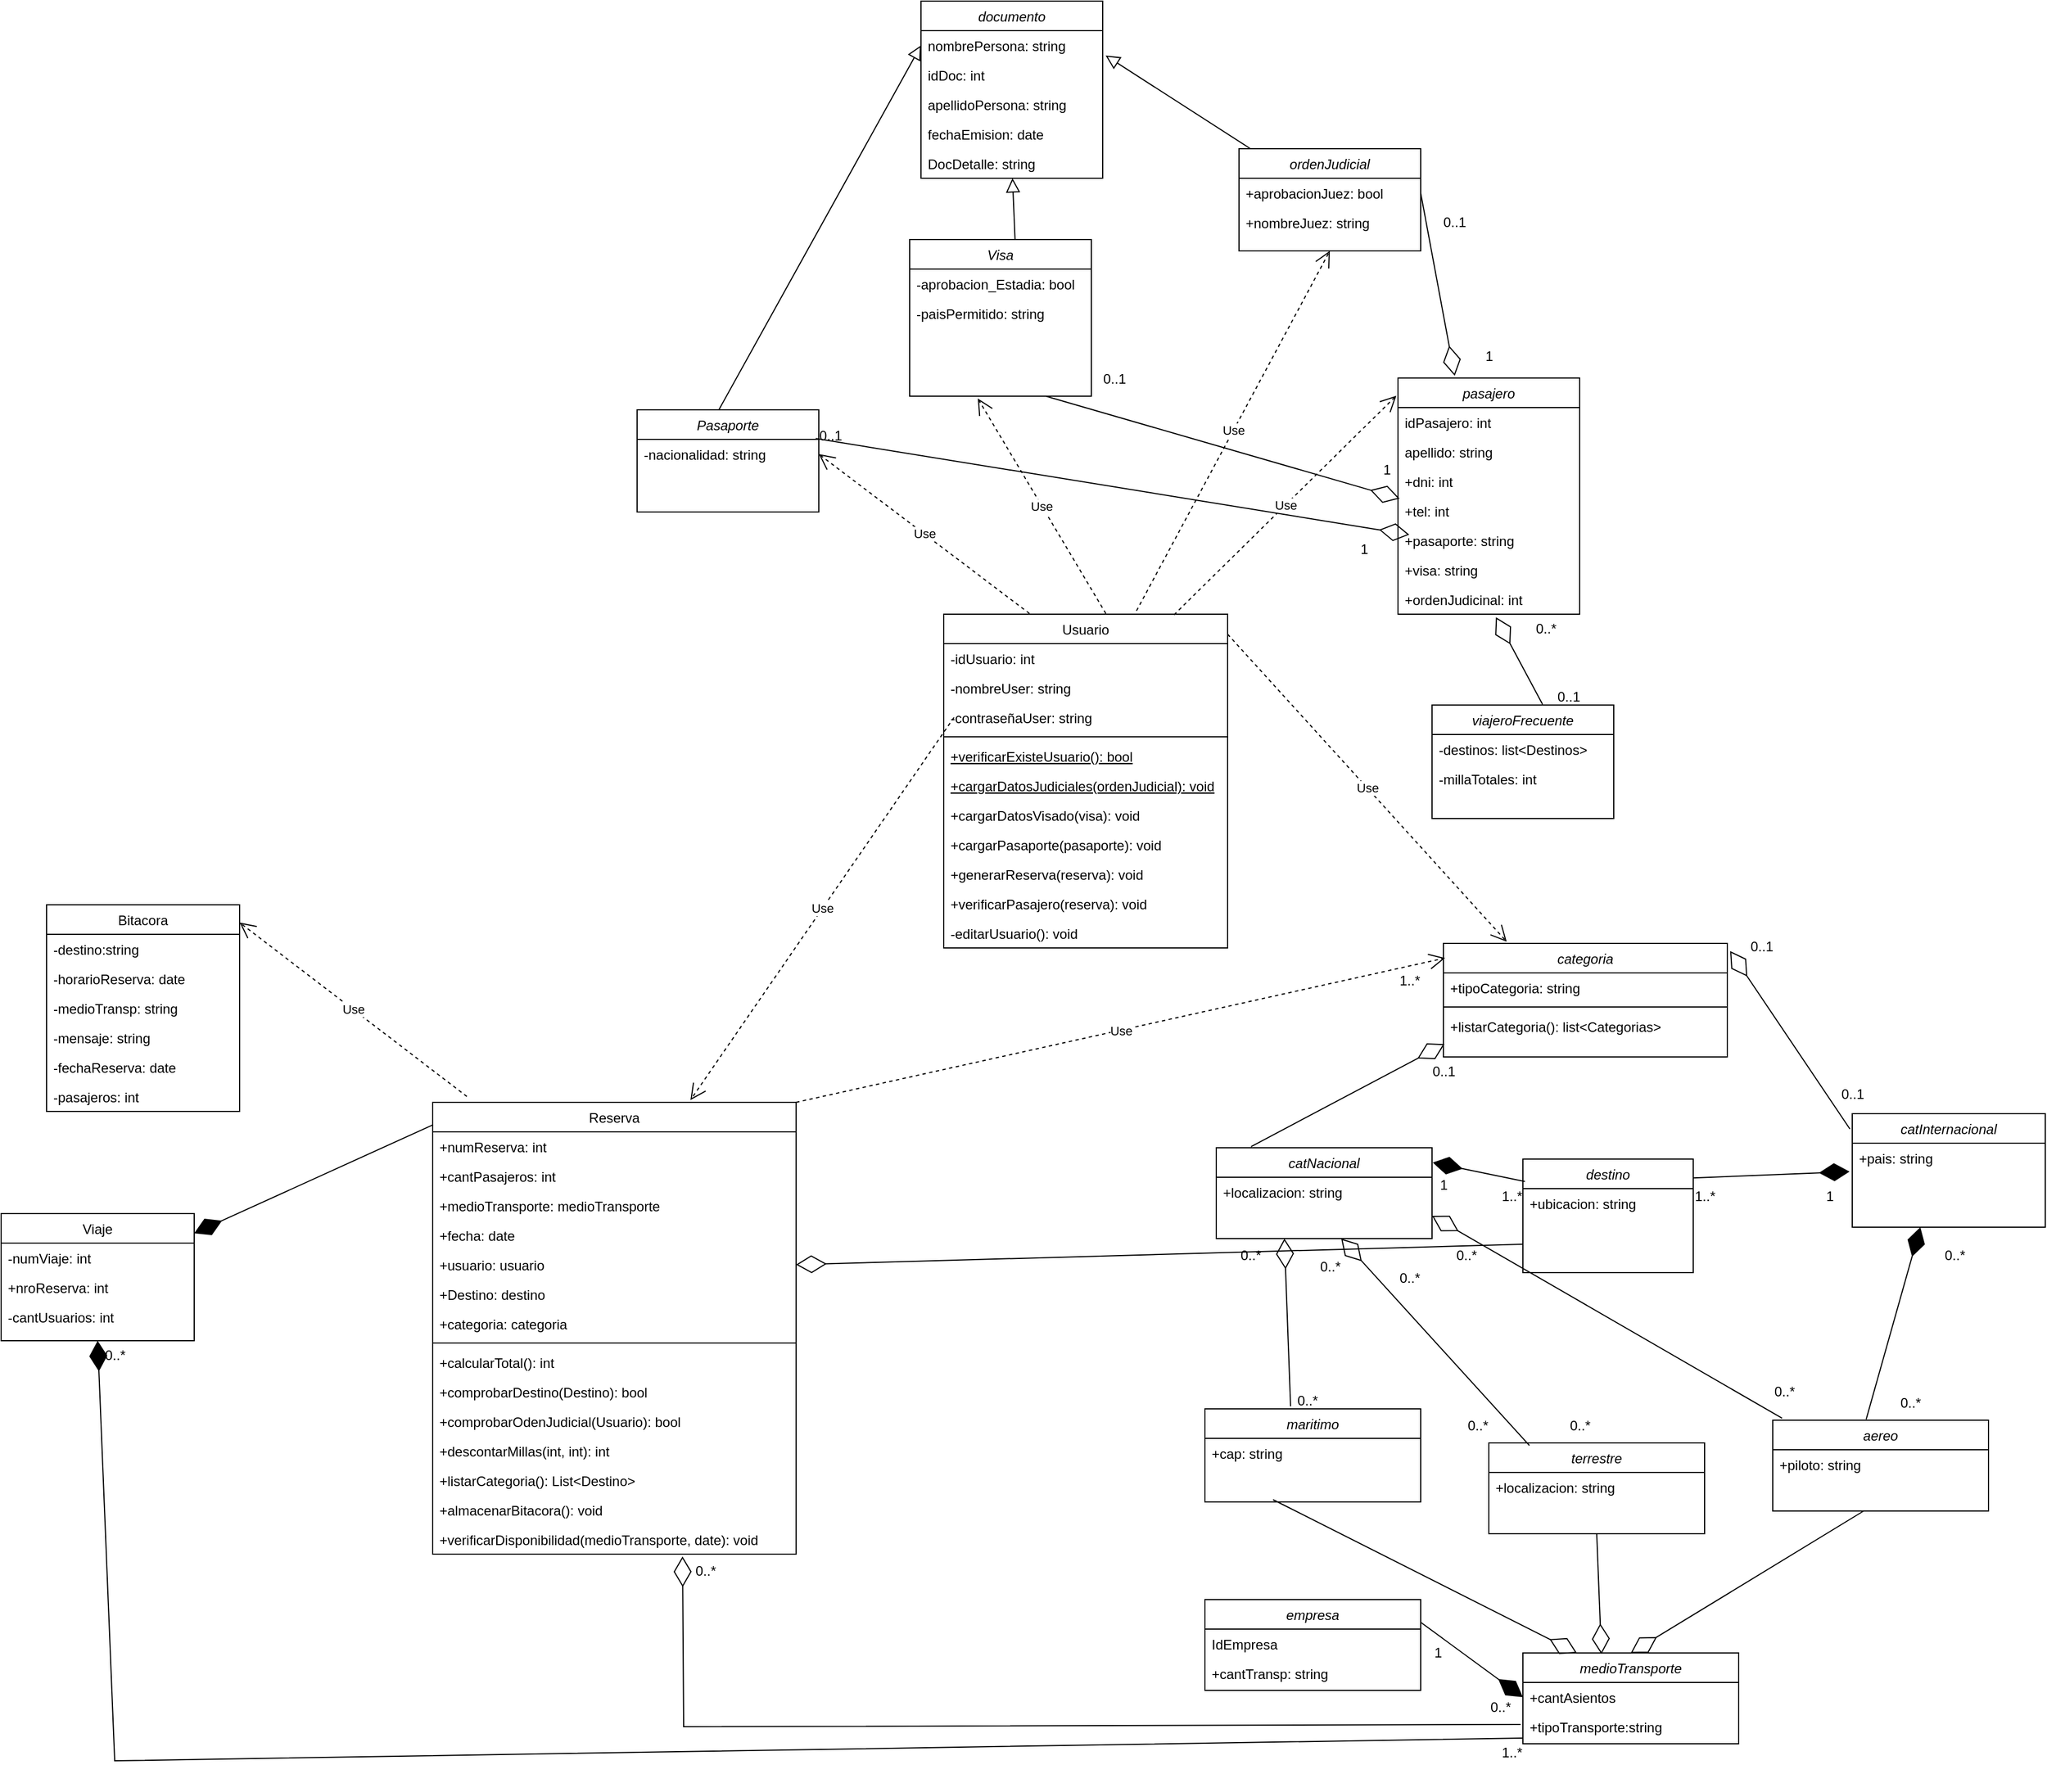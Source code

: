 <mxfile version="21.3.7" type="github">
  <diagram id="C5RBs43oDa-KdzZeNtuy" name="Page-1">
    <mxGraphModel dx="2320" dy="1865" grid="1" gridSize="10" guides="1" tooltips="1" connect="1" arrows="1" fold="1" page="1" pageScale="1" pageWidth="827" pageHeight="1169" math="0" shadow="0">
      <root>
        <mxCell id="WIyWlLk6GJQsqaUBKTNV-0" />
        <mxCell id="WIyWlLk6GJQsqaUBKTNV-1" parent="WIyWlLk6GJQsqaUBKTNV-0" />
        <mxCell id="zkfFHV4jXpPFQw0GAbJ--0" value="Pasaporte" style="swimlane;fontStyle=2;align=center;verticalAlign=top;childLayout=stackLayout;horizontal=1;startSize=26;horizontalStack=0;resizeParent=1;resizeLast=0;collapsible=1;marginBottom=0;rounded=0;shadow=0;strokeWidth=1;" parent="WIyWlLk6GJQsqaUBKTNV-1" vertex="1">
          <mxGeometry x="100" y="-240" width="160" height="90" as="geometry">
            <mxRectangle x="230" y="140" width="160" height="26" as="alternateBounds" />
          </mxGeometry>
        </mxCell>
        <mxCell id="zkfFHV4jXpPFQw0GAbJ--1" value="-nacionalidad: string" style="text;align=left;verticalAlign=top;spacingLeft=4;spacingRight=4;overflow=hidden;rotatable=0;points=[[0,0.5],[1,0.5]];portConstraint=eastwest;" parent="zkfFHV4jXpPFQw0GAbJ--0" vertex="1">
          <mxGeometry y="26" width="160" height="26" as="geometry" />
        </mxCell>
        <mxCell id="zkfFHV4jXpPFQw0GAbJ--6" value="Usuario" style="swimlane;fontStyle=0;align=center;verticalAlign=top;childLayout=stackLayout;horizontal=1;startSize=26;horizontalStack=0;resizeParent=1;resizeLast=0;collapsible=1;marginBottom=0;rounded=0;shadow=0;strokeWidth=1;" parent="WIyWlLk6GJQsqaUBKTNV-1" vertex="1">
          <mxGeometry x="370" y="-60" width="250" height="294" as="geometry">
            <mxRectangle x="130" y="380" width="160" height="26" as="alternateBounds" />
          </mxGeometry>
        </mxCell>
        <mxCell id="FnpyqUlaX594mCLfuXLa-18" value="-idUsuario: int" style="text;align=left;verticalAlign=top;spacingLeft=4;spacingRight=4;overflow=hidden;rotatable=0;points=[[0,0.5],[1,0.5]];portConstraint=eastwest;" vertex="1" parent="zkfFHV4jXpPFQw0GAbJ--6">
          <mxGeometry y="26" width="250" height="26" as="geometry" />
        </mxCell>
        <mxCell id="zkfFHV4jXpPFQw0GAbJ--7" value="-nombreUser: string" style="text;align=left;verticalAlign=top;spacingLeft=4;spacingRight=4;overflow=hidden;rotatable=0;points=[[0,0.5],[1,0.5]];portConstraint=eastwest;" parent="zkfFHV4jXpPFQw0GAbJ--6" vertex="1">
          <mxGeometry y="52" width="250" height="26" as="geometry" />
        </mxCell>
        <mxCell id="zkfFHV4jXpPFQw0GAbJ--8" value="-contraseñaUser: string" style="text;align=left;verticalAlign=top;spacingLeft=4;spacingRight=4;overflow=hidden;rotatable=0;points=[[0,0.5],[1,0.5]];portConstraint=eastwest;rounded=0;shadow=0;html=0;" parent="zkfFHV4jXpPFQw0GAbJ--6" vertex="1">
          <mxGeometry y="78" width="250" height="26" as="geometry" />
        </mxCell>
        <mxCell id="zkfFHV4jXpPFQw0GAbJ--9" value="" style="line;html=1;strokeWidth=1;align=left;verticalAlign=middle;spacingTop=-1;spacingLeft=3;spacingRight=3;rotatable=0;labelPosition=right;points=[];portConstraint=eastwest;" parent="zkfFHV4jXpPFQw0GAbJ--6" vertex="1">
          <mxGeometry y="104" width="250" height="8" as="geometry" />
        </mxCell>
        <mxCell id="zkfFHV4jXpPFQw0GAbJ--10" value="+verificarExisteUsuario(): bool" style="text;align=left;verticalAlign=top;spacingLeft=4;spacingRight=4;overflow=hidden;rotatable=0;points=[[0,0.5],[1,0.5]];portConstraint=eastwest;fontStyle=4" parent="zkfFHV4jXpPFQw0GAbJ--6" vertex="1">
          <mxGeometry y="112" width="250" height="26" as="geometry" />
        </mxCell>
        <mxCell id="FnpyqUlaX594mCLfuXLa-19" value="+cargarDatosJudiciales(ordenJudicial): void" style="text;align=left;verticalAlign=top;spacingLeft=4;spacingRight=4;overflow=hidden;rotatable=0;points=[[0,0.5],[1,0.5]];portConstraint=eastwest;fontStyle=4" vertex="1" parent="zkfFHV4jXpPFQw0GAbJ--6">
          <mxGeometry y="138" width="250" height="26" as="geometry" />
        </mxCell>
        <mxCell id="zkfFHV4jXpPFQw0GAbJ--11" value="+cargarDatosVisado(visa): void" style="text;align=left;verticalAlign=top;spacingLeft=4;spacingRight=4;overflow=hidden;rotatable=0;points=[[0,0.5],[1,0.5]];portConstraint=eastwest;" parent="zkfFHV4jXpPFQw0GAbJ--6" vertex="1">
          <mxGeometry y="164" width="250" height="26" as="geometry" />
        </mxCell>
        <mxCell id="FnpyqUlaX594mCLfuXLa-20" value="+cargarPasaporte(pasaporte): void" style="text;align=left;verticalAlign=top;spacingLeft=4;spacingRight=4;overflow=hidden;rotatable=0;points=[[0,0.5],[1,0.5]];portConstraint=eastwest;" vertex="1" parent="zkfFHV4jXpPFQw0GAbJ--6">
          <mxGeometry y="190" width="250" height="26" as="geometry" />
        </mxCell>
        <mxCell id="FnpyqUlaX594mCLfuXLa-21" value="+generarReserva(reserva): void" style="text;align=left;verticalAlign=top;spacingLeft=4;spacingRight=4;overflow=hidden;rotatable=0;points=[[0,0.5],[1,0.5]];portConstraint=eastwest;" vertex="1" parent="zkfFHV4jXpPFQw0GAbJ--6">
          <mxGeometry y="216" width="250" height="26" as="geometry" />
        </mxCell>
        <mxCell id="FnpyqUlaX594mCLfuXLa-22" value="+verificarPasajero(reserva): void" style="text;align=left;verticalAlign=top;spacingLeft=4;spacingRight=4;overflow=hidden;rotatable=0;points=[[0,0.5],[1,0.5]];portConstraint=eastwest;" vertex="1" parent="zkfFHV4jXpPFQw0GAbJ--6">
          <mxGeometry y="242" width="250" height="26" as="geometry" />
        </mxCell>
        <mxCell id="2TaZKxI9qG6pk0LQ2D2A-0" value="-editarUsuario(): void" style="text;align=left;verticalAlign=top;spacingLeft=4;spacingRight=4;overflow=hidden;rotatable=0;points=[[0,0.5],[1,0.5]];portConstraint=eastwest;" parent="zkfFHV4jXpPFQw0GAbJ--6" vertex="1">
          <mxGeometry y="268" width="250" height="26" as="geometry" />
        </mxCell>
        <mxCell id="zkfFHV4jXpPFQw0GAbJ--17" value="Reserva" style="swimlane;fontStyle=0;align=center;verticalAlign=top;childLayout=stackLayout;horizontal=1;startSize=26;horizontalStack=0;resizeParent=1;resizeLast=0;collapsible=1;marginBottom=0;rounded=0;shadow=0;strokeWidth=1;" parent="WIyWlLk6GJQsqaUBKTNV-1" vertex="1">
          <mxGeometry x="-80" y="370" width="320" height="398" as="geometry">
            <mxRectangle x="550" y="140" width="160" height="26" as="alternateBounds" />
          </mxGeometry>
        </mxCell>
        <mxCell id="zkfFHV4jXpPFQw0GAbJ--18" value="+numReserva: int" style="text;align=left;verticalAlign=top;spacingLeft=4;spacingRight=4;overflow=hidden;rotatable=0;points=[[0,0.5],[1,0.5]];portConstraint=eastwest;" parent="zkfFHV4jXpPFQw0GAbJ--17" vertex="1">
          <mxGeometry y="26" width="320" height="26" as="geometry" />
        </mxCell>
        <mxCell id="FnpyqUlaX594mCLfuXLa-0" value="+cantPasajeros: int" style="text;align=left;verticalAlign=top;spacingLeft=4;spacingRight=4;overflow=hidden;rotatable=0;points=[[0,0.5],[1,0.5]];portConstraint=eastwest;" vertex="1" parent="zkfFHV4jXpPFQw0GAbJ--17">
          <mxGeometry y="52" width="320" height="26" as="geometry" />
        </mxCell>
        <mxCell id="FnpyqUlaX594mCLfuXLa-1" value="+medioTransporte: medioTransporte" style="text;align=left;verticalAlign=top;spacingLeft=4;spacingRight=4;overflow=hidden;rotatable=0;points=[[0,0.5],[1,0.5]];portConstraint=eastwest;" vertex="1" parent="zkfFHV4jXpPFQw0GAbJ--17">
          <mxGeometry y="78" width="320" height="26" as="geometry" />
        </mxCell>
        <mxCell id="zkfFHV4jXpPFQw0GAbJ--19" value="+fecha: date" style="text;align=left;verticalAlign=top;spacingLeft=4;spacingRight=4;overflow=hidden;rotatable=0;points=[[0,0.5],[1,0.5]];portConstraint=eastwest;rounded=0;shadow=0;html=0;" parent="zkfFHV4jXpPFQw0GAbJ--17" vertex="1">
          <mxGeometry y="104" width="320" height="26" as="geometry" />
        </mxCell>
        <mxCell id="zkfFHV4jXpPFQw0GAbJ--20" value="+usuario: usuario" style="text;align=left;verticalAlign=top;spacingLeft=4;spacingRight=4;overflow=hidden;rotatable=0;points=[[0,0.5],[1,0.5]];portConstraint=eastwest;rounded=0;shadow=0;html=0;" parent="zkfFHV4jXpPFQw0GAbJ--17" vertex="1">
          <mxGeometry y="130" width="320" height="26" as="geometry" />
        </mxCell>
        <mxCell id="2TaZKxI9qG6pk0LQ2D2A-20" value="+Destino: destino" style="text;align=left;verticalAlign=top;spacingLeft=4;spacingRight=4;overflow=hidden;rotatable=0;points=[[0,0.5],[1,0.5]];portConstraint=eastwest;rounded=0;shadow=0;html=0;" parent="zkfFHV4jXpPFQw0GAbJ--17" vertex="1">
          <mxGeometry y="156" width="320" height="26" as="geometry" />
        </mxCell>
        <mxCell id="2TaZKxI9qG6pk0LQ2D2A-21" value="+categoria: categoria" style="text;align=left;verticalAlign=top;spacingLeft=4;spacingRight=4;overflow=hidden;rotatable=0;points=[[0,0.5],[1,0.5]];portConstraint=eastwest;rounded=0;shadow=0;html=0;" parent="zkfFHV4jXpPFQw0GAbJ--17" vertex="1">
          <mxGeometry y="182" width="320" height="26" as="geometry" />
        </mxCell>
        <mxCell id="zkfFHV4jXpPFQw0GAbJ--23" value="" style="line;html=1;strokeWidth=1;align=left;verticalAlign=middle;spacingTop=-1;spacingLeft=3;spacingRight=3;rotatable=0;labelPosition=right;points=[];portConstraint=eastwest;" parent="zkfFHV4jXpPFQw0GAbJ--17" vertex="1">
          <mxGeometry y="208" width="320" height="8" as="geometry" />
        </mxCell>
        <mxCell id="FnpyqUlaX594mCLfuXLa-4" value="+calcularTotal(): int" style="text;align=left;verticalAlign=top;spacingLeft=4;spacingRight=4;overflow=hidden;rotatable=0;points=[[0,0.5],[1,0.5]];portConstraint=eastwest;" vertex="1" parent="zkfFHV4jXpPFQw0GAbJ--17">
          <mxGeometry y="216" width="320" height="26" as="geometry" />
        </mxCell>
        <mxCell id="FnpyqUlaX594mCLfuXLa-6" value="+comprobarDestino(Destino): bool" style="text;align=left;verticalAlign=top;spacingLeft=4;spacingRight=4;overflow=hidden;rotatable=0;points=[[0,0.5],[1,0.5]];portConstraint=eastwest;" vertex="1" parent="zkfFHV4jXpPFQw0GAbJ--17">
          <mxGeometry y="242" width="320" height="26" as="geometry" />
        </mxCell>
        <mxCell id="FnpyqUlaX594mCLfuXLa-7" value="+comprobarOdenJudicial(Usuario): bool" style="text;align=left;verticalAlign=top;spacingLeft=4;spacingRight=4;overflow=hidden;rotatable=0;points=[[0,0.5],[1,0.5]];portConstraint=eastwest;" vertex="1" parent="zkfFHV4jXpPFQw0GAbJ--17">
          <mxGeometry y="268" width="320" height="26" as="geometry" />
        </mxCell>
        <mxCell id="FnpyqUlaX594mCLfuXLa-8" value="+descontarMillas(int, int): int" style="text;align=left;verticalAlign=top;spacingLeft=4;spacingRight=4;overflow=hidden;rotatable=0;points=[[0,0.5],[1,0.5]];portConstraint=eastwest;" vertex="1" parent="zkfFHV4jXpPFQw0GAbJ--17">
          <mxGeometry y="294" width="320" height="26" as="geometry" />
        </mxCell>
        <mxCell id="FnpyqUlaX594mCLfuXLa-5" value="+listarCategoria(): List&lt;Destino&gt;" style="text;align=left;verticalAlign=top;spacingLeft=4;spacingRight=4;overflow=hidden;rotatable=0;points=[[0,0.5],[1,0.5]];portConstraint=eastwest;" vertex="1" parent="zkfFHV4jXpPFQw0GAbJ--17">
          <mxGeometry y="320" width="320" height="26" as="geometry" />
        </mxCell>
        <mxCell id="FnpyqUlaX594mCLfuXLa-9" value="+almacenarBitacora(): void" style="text;align=left;verticalAlign=top;spacingLeft=4;spacingRight=4;overflow=hidden;rotatable=0;points=[[0,0.5],[1,0.5]];portConstraint=eastwest;" vertex="1" parent="zkfFHV4jXpPFQw0GAbJ--17">
          <mxGeometry y="346" width="320" height="26" as="geometry" />
        </mxCell>
        <mxCell id="zkfFHV4jXpPFQw0GAbJ--24" value="+verificarDisponibilidad(medioTransporte, date): void" style="text;align=left;verticalAlign=top;spacingLeft=4;spacingRight=4;overflow=hidden;rotatable=0;points=[[0,0.5],[1,0.5]];portConstraint=eastwest;" parent="zkfFHV4jXpPFQw0GAbJ--17" vertex="1">
          <mxGeometry y="372" width="320" height="26" as="geometry" />
        </mxCell>
        <mxCell id="2TaZKxI9qG6pk0LQ2D2A-23" value="Bitacora" style="swimlane;fontStyle=0;align=center;verticalAlign=top;childLayout=stackLayout;horizontal=1;startSize=26;horizontalStack=0;resizeParent=1;resizeLast=0;collapsible=1;marginBottom=0;rounded=0;shadow=0;strokeWidth=1;" parent="WIyWlLk6GJQsqaUBKTNV-1" vertex="1">
          <mxGeometry x="-420" y="196" width="170" height="182" as="geometry">
            <mxRectangle x="130" y="380" width="160" height="26" as="alternateBounds" />
          </mxGeometry>
        </mxCell>
        <mxCell id="FnpyqUlaX594mCLfuXLa-10" value="-destino:string" style="text;align=left;verticalAlign=top;spacingLeft=4;spacingRight=4;overflow=hidden;rotatable=0;points=[[0,0.5],[1,0.5]];portConstraint=eastwest;" vertex="1" parent="2TaZKxI9qG6pk0LQ2D2A-23">
          <mxGeometry y="26" width="170" height="26" as="geometry" />
        </mxCell>
        <mxCell id="FnpyqUlaX594mCLfuXLa-11" value="-horarioReserva: date" style="text;align=left;verticalAlign=top;spacingLeft=4;spacingRight=4;overflow=hidden;rotatable=0;points=[[0,0.5],[1,0.5]];portConstraint=eastwest;" vertex="1" parent="2TaZKxI9qG6pk0LQ2D2A-23">
          <mxGeometry y="52" width="170" height="26" as="geometry" />
        </mxCell>
        <mxCell id="FnpyqUlaX594mCLfuXLa-12" value="-medioTransp: string&#xa;" style="text;align=left;verticalAlign=top;spacingLeft=4;spacingRight=4;overflow=hidden;rotatable=0;points=[[0,0.5],[1,0.5]];portConstraint=eastwest;" vertex="1" parent="2TaZKxI9qG6pk0LQ2D2A-23">
          <mxGeometry y="78" width="170" height="26" as="geometry" />
        </mxCell>
        <mxCell id="FnpyqUlaX594mCLfuXLa-13" value="-mensaje: string" style="text;align=left;verticalAlign=top;spacingLeft=4;spacingRight=4;overflow=hidden;rotatable=0;points=[[0,0.5],[1,0.5]];portConstraint=eastwest;" vertex="1" parent="2TaZKxI9qG6pk0LQ2D2A-23">
          <mxGeometry y="104" width="170" height="26" as="geometry" />
        </mxCell>
        <mxCell id="FnpyqUlaX594mCLfuXLa-14" value="-fechaReserva: date" style="text;align=left;verticalAlign=top;spacingLeft=4;spacingRight=4;overflow=hidden;rotatable=0;points=[[0,0.5],[1,0.5]];portConstraint=eastwest;" vertex="1" parent="2TaZKxI9qG6pk0LQ2D2A-23">
          <mxGeometry y="130" width="170" height="26" as="geometry" />
        </mxCell>
        <mxCell id="FnpyqUlaX594mCLfuXLa-148" value="-pasajeros: int" style="text;align=left;verticalAlign=top;spacingLeft=4;spacingRight=4;overflow=hidden;rotatable=0;points=[[0,0.5],[1,0.5]];portConstraint=eastwest;" vertex="1" parent="2TaZKxI9qG6pk0LQ2D2A-23">
          <mxGeometry y="156" width="170" height="26" as="geometry" />
        </mxCell>
        <mxCell id="2TaZKxI9qG6pk0LQ2D2A-47" value="" style="endArrow=diamondThin;endFill=1;endSize=24;html=1;rounded=0;exitX=0;exitY=0.05;exitDx=0;exitDy=0;exitPerimeter=0;" parent="WIyWlLk6GJQsqaUBKTNV-1" source="zkfFHV4jXpPFQw0GAbJ--17" target="2TaZKxI9qG6pk0LQ2D2A-58" edge="1">
          <mxGeometry width="160" relative="1" as="geometry">
            <mxPoint x="-280" y="680" as="sourcePoint" />
            <mxPoint x="-250" y="600" as="targetPoint" />
          </mxGeometry>
        </mxCell>
        <mxCell id="2TaZKxI9qG6pk0LQ2D2A-58" value="Viaje" style="swimlane;fontStyle=0;align=center;verticalAlign=top;childLayout=stackLayout;horizontal=1;startSize=26;horizontalStack=0;resizeParent=1;resizeLast=0;collapsible=1;marginBottom=0;rounded=0;shadow=0;strokeWidth=1;" parent="WIyWlLk6GJQsqaUBKTNV-1" vertex="1">
          <mxGeometry x="-460" y="468" width="170" height="112" as="geometry">
            <mxRectangle x="130" y="380" width="160" height="26" as="alternateBounds" />
          </mxGeometry>
        </mxCell>
        <mxCell id="FnpyqUlaX594mCLfuXLa-17" value="-numViaje: int" style="text;align=left;verticalAlign=top;spacingLeft=4;spacingRight=4;overflow=hidden;rotatable=0;points=[[0,0.5],[1,0.5]];portConstraint=eastwest;" vertex="1" parent="2TaZKxI9qG6pk0LQ2D2A-58">
          <mxGeometry y="26" width="170" height="26" as="geometry" />
        </mxCell>
        <mxCell id="FnpyqUlaX594mCLfuXLa-16" value="+nroReserva: int" style="text;align=left;verticalAlign=top;spacingLeft=4;spacingRight=4;overflow=hidden;rotatable=0;points=[[0,0.5],[1,0.5]];portConstraint=eastwest;" vertex="1" parent="2TaZKxI9qG6pk0LQ2D2A-58">
          <mxGeometry y="52" width="170" height="26" as="geometry" />
        </mxCell>
        <mxCell id="2TaZKxI9qG6pk0LQ2D2A-62" value="-cantUsuarios: int" style="text;align=left;verticalAlign=top;spacingLeft=4;spacingRight=4;overflow=hidden;rotatable=0;points=[[0,0.5],[1,0.5]];portConstraint=eastwest;rounded=0;shadow=0;html=0;" parent="2TaZKxI9qG6pk0LQ2D2A-58" vertex="1">
          <mxGeometry y="78" width="170" height="26" as="geometry" />
        </mxCell>
        <mxCell id="FnpyqUlaX594mCLfuXLa-15" value="Use" style="endArrow=open;endSize=12;dashed=1;html=1;rounded=0;exitX=0.094;exitY=-0.013;exitDx=0;exitDy=0;exitPerimeter=0;entryX=1;entryY=0.086;entryDx=0;entryDy=0;entryPerimeter=0;" edge="1" parent="WIyWlLk6GJQsqaUBKTNV-1" source="zkfFHV4jXpPFQw0GAbJ--17" target="2TaZKxI9qG6pk0LQ2D2A-23">
          <mxGeometry width="160" relative="1" as="geometry">
            <mxPoint x="-60" y="180" as="sourcePoint" />
            <mxPoint x="100" y="180" as="targetPoint" />
          </mxGeometry>
        </mxCell>
        <mxCell id="FnpyqUlaX594mCLfuXLa-23" value="Use" style="endArrow=open;endSize=12;dashed=1;html=1;rounded=0;entryX=1;entryY=0.5;entryDx=0;entryDy=0;exitX=0.302;exitY=-0.002;exitDx=0;exitDy=0;exitPerimeter=0;" edge="1" parent="WIyWlLk6GJQsqaUBKTNV-1" source="zkfFHV4jXpPFQw0GAbJ--6" target="zkfFHV4jXpPFQw0GAbJ--1">
          <mxGeometry width="160" relative="1" as="geometry">
            <mxPoint x="440" y="-70" as="sourcePoint" />
            <mxPoint x="110" y="40" as="targetPoint" />
          </mxGeometry>
        </mxCell>
        <mxCell id="FnpyqUlaX594mCLfuXLa-24" value="Use" style="endArrow=open;endSize=12;dashed=1;html=1;rounded=0;exitX=-0.004;exitY=0.115;exitDx=0;exitDy=0;exitPerimeter=0;entryX=0.678;entryY=-0.005;entryDx=0;entryDy=0;entryPerimeter=0;" edge="1" parent="WIyWlLk6GJQsqaUBKTNV-1">
          <mxGeometry width="160" relative="1" as="geometry">
            <mxPoint x="379" y="31" as="sourcePoint" />
            <mxPoint x="147" y="368" as="targetPoint" />
          </mxGeometry>
        </mxCell>
        <mxCell id="FnpyqUlaX594mCLfuXLa-25" value="Visa" style="swimlane;fontStyle=2;align=center;verticalAlign=top;childLayout=stackLayout;horizontal=1;startSize=26;horizontalStack=0;resizeParent=1;resizeLast=0;collapsible=1;marginBottom=0;rounded=0;shadow=0;strokeWidth=1;" vertex="1" parent="WIyWlLk6GJQsqaUBKTNV-1">
          <mxGeometry x="340" y="-390" width="160" height="138" as="geometry">
            <mxRectangle x="230" y="140" width="160" height="26" as="alternateBounds" />
          </mxGeometry>
        </mxCell>
        <mxCell id="FnpyqUlaX594mCLfuXLa-27" value="Use" style="endArrow=open;endSize=12;dashed=1;html=1;rounded=0;exitX=0.571;exitY=-0.002;exitDx=0;exitDy=0;exitPerimeter=0;" edge="1" parent="FnpyqUlaX594mCLfuXLa-25" source="zkfFHV4jXpPFQw0GAbJ--6">
          <mxGeometry width="160" relative="1" as="geometry">
            <mxPoint x="330" y="166" as="sourcePoint" />
            <mxPoint x="60" y="140" as="targetPoint" />
          </mxGeometry>
        </mxCell>
        <mxCell id="FnpyqUlaX594mCLfuXLa-26" value="-aprobacion_Estadia: bool" style="text;align=left;verticalAlign=top;spacingLeft=4;spacingRight=4;overflow=hidden;rotatable=0;points=[[0,0.5],[1,0.5]];portConstraint=eastwest;" vertex="1" parent="FnpyqUlaX594mCLfuXLa-25">
          <mxGeometry y="26" width="160" height="26" as="geometry" />
        </mxCell>
        <mxCell id="FnpyqUlaX594mCLfuXLa-28" value="-paisPermitido: string" style="text;align=left;verticalAlign=top;spacingLeft=4;spacingRight=4;overflow=hidden;rotatable=0;points=[[0,0.5],[1,0.5]];portConstraint=eastwest;" vertex="1" parent="FnpyqUlaX594mCLfuXLa-25">
          <mxGeometry y="52" width="160" height="26" as="geometry" />
        </mxCell>
        <mxCell id="FnpyqUlaX594mCLfuXLa-29" value="ordenJudicial" style="swimlane;fontStyle=2;align=center;verticalAlign=top;childLayout=stackLayout;horizontal=1;startSize=26;horizontalStack=0;resizeParent=1;resizeLast=0;collapsible=1;marginBottom=0;rounded=0;shadow=0;strokeWidth=1;" vertex="1" parent="WIyWlLk6GJQsqaUBKTNV-1">
          <mxGeometry x="630" y="-470" width="160" height="90" as="geometry">
            <mxRectangle x="230" y="140" width="160" height="26" as="alternateBounds" />
          </mxGeometry>
        </mxCell>
        <mxCell id="FnpyqUlaX594mCLfuXLa-31" value="+aprobacionJuez: bool" style="text;align=left;verticalAlign=top;spacingLeft=4;spacingRight=4;overflow=hidden;rotatable=0;points=[[0,0.5],[1,0.5]];portConstraint=eastwest;" vertex="1" parent="FnpyqUlaX594mCLfuXLa-29">
          <mxGeometry y="26" width="160" height="26" as="geometry" />
        </mxCell>
        <mxCell id="FnpyqUlaX594mCLfuXLa-32" value="+nombreJuez: string" style="text;align=left;verticalAlign=top;spacingLeft=4;spacingRight=4;overflow=hidden;rotatable=0;points=[[0,0.5],[1,0.5]];portConstraint=eastwest;" vertex="1" parent="FnpyqUlaX594mCLfuXLa-29">
          <mxGeometry y="52" width="160" height="26" as="geometry" />
        </mxCell>
        <mxCell id="FnpyqUlaX594mCLfuXLa-30" value="Use" style="endArrow=open;endSize=12;dashed=1;html=1;rounded=0;exitX=0.679;exitY=-0.01;exitDx=0;exitDy=0;exitPerimeter=0;entryX=0.5;entryY=1;entryDx=0;entryDy=0;" edge="1" parent="WIyWlLk6GJQsqaUBKTNV-1" source="zkfFHV4jXpPFQw0GAbJ--6" target="FnpyqUlaX594mCLfuXLa-29">
          <mxGeometry width="160" relative="1" as="geometry">
            <mxPoint x="540" y="-70" as="sourcePoint" />
            <mxPoint x="630" y="-230" as="targetPoint" />
          </mxGeometry>
        </mxCell>
        <mxCell id="FnpyqUlaX594mCLfuXLa-33" value="documento" style="swimlane;fontStyle=2;align=center;verticalAlign=top;childLayout=stackLayout;horizontal=1;startSize=26;horizontalStack=0;resizeParent=1;resizeLast=0;collapsible=1;marginBottom=0;rounded=0;shadow=0;strokeWidth=1;" vertex="1" parent="WIyWlLk6GJQsqaUBKTNV-1">
          <mxGeometry x="350" y="-600" width="160" height="156" as="geometry">
            <mxRectangle x="230" y="140" width="160" height="26" as="alternateBounds" />
          </mxGeometry>
        </mxCell>
        <mxCell id="FnpyqUlaX594mCLfuXLa-38" value="nombrePersona: string" style="text;align=left;verticalAlign=top;spacingLeft=4;spacingRight=4;overflow=hidden;rotatable=0;points=[[0,0.5],[1,0.5]];portConstraint=eastwest;" vertex="1" parent="FnpyqUlaX594mCLfuXLa-33">
          <mxGeometry y="26" width="160" height="26" as="geometry" />
        </mxCell>
        <mxCell id="FnpyqUlaX594mCLfuXLa-37" value="idDoc: int" style="text;align=left;verticalAlign=top;spacingLeft=4;spacingRight=4;overflow=hidden;rotatable=0;points=[[0,0.5],[1,0.5]];portConstraint=eastwest;" vertex="1" parent="FnpyqUlaX594mCLfuXLa-33">
          <mxGeometry y="52" width="160" height="26" as="geometry" />
        </mxCell>
        <mxCell id="FnpyqUlaX594mCLfuXLa-34" value="apellidoPersona: string" style="text;align=left;verticalAlign=top;spacingLeft=4;spacingRight=4;overflow=hidden;rotatable=0;points=[[0,0.5],[1,0.5]];portConstraint=eastwest;" vertex="1" parent="FnpyqUlaX594mCLfuXLa-33">
          <mxGeometry y="78" width="160" height="26" as="geometry" />
        </mxCell>
        <mxCell id="FnpyqUlaX594mCLfuXLa-36" value="fechaEmision: date" style="text;align=left;verticalAlign=top;spacingLeft=4;spacingRight=4;overflow=hidden;rotatable=0;points=[[0,0.5],[1,0.5]];portConstraint=eastwest;" vertex="1" parent="FnpyqUlaX594mCLfuXLa-33">
          <mxGeometry y="104" width="160" height="26" as="geometry" />
        </mxCell>
        <mxCell id="FnpyqUlaX594mCLfuXLa-35" value="DocDetalle: string" style="text;align=left;verticalAlign=top;spacingLeft=4;spacingRight=4;overflow=hidden;rotatable=0;points=[[0,0.5],[1,0.5]];portConstraint=eastwest;" vertex="1" parent="FnpyqUlaX594mCLfuXLa-33">
          <mxGeometry y="130" width="160" height="26" as="geometry" />
        </mxCell>
        <mxCell id="FnpyqUlaX594mCLfuXLa-39" value="" style="endArrow=block;endSize=10;endFill=0;shadow=0;strokeWidth=1;rounded=0;elbow=vertical;exitX=0.58;exitY=-0.003;exitDx=0;exitDy=0;exitPerimeter=0;" edge="1" parent="WIyWlLk6GJQsqaUBKTNV-1" source="FnpyqUlaX594mCLfuXLa-25" target="FnpyqUlaX594mCLfuXLa-35">
          <mxGeometry width="160" relative="1" as="geometry">
            <mxPoint x="441" y="-400" as="sourcePoint" />
            <mxPoint x="400" y="-430" as="targetPoint" />
          </mxGeometry>
        </mxCell>
        <mxCell id="FnpyqUlaX594mCLfuXLa-40" value="" style="endArrow=block;endSize=10;endFill=0;shadow=0;strokeWidth=1;rounded=0;elbow=vertical;entryX=1.016;entryY=0.842;entryDx=0;entryDy=0;entryPerimeter=0;" edge="1" parent="WIyWlLk6GJQsqaUBKTNV-1" source="FnpyqUlaX594mCLfuXLa-29" target="FnpyqUlaX594mCLfuXLa-38">
          <mxGeometry width="160" relative="1" as="geometry">
            <mxPoint x="635" y="-406" as="sourcePoint" />
            <mxPoint x="620" y="-470" as="targetPoint" />
          </mxGeometry>
        </mxCell>
        <mxCell id="FnpyqUlaX594mCLfuXLa-41" value="" style="endArrow=block;endSize=10;endFill=0;shadow=0;strokeWidth=1;rounded=0;elbow=vertical;exitX=0.45;exitY=0;exitDx=0;exitDy=0;exitPerimeter=0;entryX=0;entryY=0.5;entryDx=0;entryDy=0;" edge="1" parent="WIyWlLk6GJQsqaUBKTNV-1" source="zkfFHV4jXpPFQw0GAbJ--0" target="FnpyqUlaX594mCLfuXLa-38">
          <mxGeometry width="160" relative="1" as="geometry">
            <mxPoint x="225" y="-406" as="sourcePoint" />
            <mxPoint x="210" y="-470" as="targetPoint" />
          </mxGeometry>
        </mxCell>
        <mxCell id="FnpyqUlaX594mCLfuXLa-42" value="pasajero" style="swimlane;fontStyle=2;align=center;verticalAlign=top;childLayout=stackLayout;horizontal=1;startSize=26;horizontalStack=0;resizeParent=1;resizeLast=0;collapsible=1;marginBottom=0;rounded=0;shadow=0;strokeWidth=1;" vertex="1" parent="WIyWlLk6GJQsqaUBKTNV-1">
          <mxGeometry x="770" y="-268" width="160" height="208" as="geometry">
            <mxRectangle x="230" y="140" width="160" height="26" as="alternateBounds" />
          </mxGeometry>
        </mxCell>
        <mxCell id="FnpyqUlaX594mCLfuXLa-43" value="idPasajero: int" style="text;align=left;verticalAlign=top;spacingLeft=4;spacingRight=4;overflow=hidden;rotatable=0;points=[[0,0.5],[1,0.5]];portConstraint=eastwest;" vertex="1" parent="FnpyqUlaX594mCLfuXLa-42">
          <mxGeometry y="26" width="160" height="26" as="geometry" />
        </mxCell>
        <mxCell id="FnpyqUlaX594mCLfuXLa-45" value="apellido: string" style="text;align=left;verticalAlign=top;spacingLeft=4;spacingRight=4;overflow=hidden;rotatable=0;points=[[0,0.5],[1,0.5]];portConstraint=eastwest;" vertex="1" parent="FnpyqUlaX594mCLfuXLa-42">
          <mxGeometry y="52" width="160" height="26" as="geometry" />
        </mxCell>
        <mxCell id="FnpyqUlaX594mCLfuXLa-46" value="+dni: int" style="text;align=left;verticalAlign=top;spacingLeft=4;spacingRight=4;overflow=hidden;rotatable=0;points=[[0,0.5],[1,0.5]];portConstraint=eastwest;" vertex="1" parent="FnpyqUlaX594mCLfuXLa-42">
          <mxGeometry y="78" width="160" height="26" as="geometry" />
        </mxCell>
        <mxCell id="FnpyqUlaX594mCLfuXLa-47" value="+tel: int" style="text;align=left;verticalAlign=top;spacingLeft=4;spacingRight=4;overflow=hidden;rotatable=0;points=[[0,0.5],[1,0.5]];portConstraint=eastwest;" vertex="1" parent="FnpyqUlaX594mCLfuXLa-42">
          <mxGeometry y="104" width="160" height="26" as="geometry" />
        </mxCell>
        <mxCell id="FnpyqUlaX594mCLfuXLa-48" value="+pasaporte: string" style="text;align=left;verticalAlign=top;spacingLeft=4;spacingRight=4;overflow=hidden;rotatable=0;points=[[0,0.5],[1,0.5]];portConstraint=eastwest;" vertex="1" parent="FnpyqUlaX594mCLfuXLa-42">
          <mxGeometry y="130" width="160" height="26" as="geometry" />
        </mxCell>
        <mxCell id="FnpyqUlaX594mCLfuXLa-49" value="+visa: string" style="text;align=left;verticalAlign=top;spacingLeft=4;spacingRight=4;overflow=hidden;rotatable=0;points=[[0,0.5],[1,0.5]];portConstraint=eastwest;" vertex="1" parent="FnpyqUlaX594mCLfuXLa-42">
          <mxGeometry y="156" width="160" height="26" as="geometry" />
        </mxCell>
        <mxCell id="FnpyqUlaX594mCLfuXLa-44" value="+ordenJudicinal: int " style="text;align=left;verticalAlign=top;spacingLeft=4;spacingRight=4;overflow=hidden;rotatable=0;points=[[0,0.5],[1,0.5]];portConstraint=eastwest;" vertex="1" parent="FnpyqUlaX594mCLfuXLa-42">
          <mxGeometry y="182" width="160" height="26" as="geometry" />
        </mxCell>
        <mxCell id="FnpyqUlaX594mCLfuXLa-50" value="Use" style="endArrow=open;endSize=12;dashed=1;html=1;rounded=0;exitX=0.811;exitY=0.002;exitDx=0;exitDy=0;exitPerimeter=0;entryX=-0.009;entryY=0.075;entryDx=0;entryDy=0;entryPerimeter=0;" edge="1" parent="WIyWlLk6GJQsqaUBKTNV-1" source="zkfFHV4jXpPFQw0GAbJ--6" target="FnpyqUlaX594mCLfuXLa-42">
          <mxGeometry width="160" relative="1" as="geometry">
            <mxPoint x="550" y="-53" as="sourcePoint" />
            <mxPoint x="660" y="-270" as="targetPoint" />
          </mxGeometry>
        </mxCell>
        <mxCell id="FnpyqUlaX594mCLfuXLa-51" value="" style="endArrow=diamondThin;endFill=0;endSize=24;html=1;rounded=0;exitX=1;exitY=0.5;exitDx=0;exitDy=0;" edge="1" parent="WIyWlLk6GJQsqaUBKTNV-1" source="FnpyqUlaX594mCLfuXLa-31">
          <mxGeometry width="160" relative="1" as="geometry">
            <mxPoint x="855" y="-434" as="sourcePoint" />
            <mxPoint x="820" y="-270" as="targetPoint" />
          </mxGeometry>
        </mxCell>
        <mxCell id="FnpyqUlaX594mCLfuXLa-52" value="" style="endArrow=diamondThin;endFill=0;endSize=24;html=1;rounded=0;exitX=0.75;exitY=1;exitDx=0;exitDy=0;entryX=0.009;entryY=0.084;entryDx=0;entryDy=0;entryPerimeter=0;" edge="1" parent="WIyWlLk6GJQsqaUBKTNV-1" source="FnpyqUlaX594mCLfuXLa-25" target="FnpyqUlaX594mCLfuXLa-47">
          <mxGeometry width="160" relative="1" as="geometry">
            <mxPoint x="670" y="-220" as="sourcePoint" />
            <mxPoint x="760" y="-159" as="targetPoint" />
          </mxGeometry>
        </mxCell>
        <mxCell id="FnpyqUlaX594mCLfuXLa-53" value="" style="endArrow=diamondThin;endFill=0;endSize=24;html=1;rounded=0;exitX=0.983;exitY=-0.029;exitDx=0;exitDy=0;exitPerimeter=0;" edge="1" parent="WIyWlLk6GJQsqaUBKTNV-1" source="zkfFHV4jXpPFQw0GAbJ--1">
          <mxGeometry width="160" relative="1" as="geometry">
            <mxPoint x="470" y="-242" as="sourcePoint" />
            <mxPoint x="780" y="-130" as="targetPoint" />
          </mxGeometry>
        </mxCell>
        <mxCell id="FnpyqUlaX594mCLfuXLa-54" value="viajeroFrecuente" style="swimlane;fontStyle=2;align=center;verticalAlign=top;childLayout=stackLayout;horizontal=1;startSize=26;horizontalStack=0;resizeParent=1;resizeLast=0;collapsible=1;marginBottom=0;rounded=0;shadow=0;strokeWidth=1;" vertex="1" parent="WIyWlLk6GJQsqaUBKTNV-1">
          <mxGeometry x="800" y="20" width="160" height="100" as="geometry">
            <mxRectangle x="230" y="140" width="160" height="26" as="alternateBounds" />
          </mxGeometry>
        </mxCell>
        <mxCell id="FnpyqUlaX594mCLfuXLa-55" value="-destinos: list&lt;Destinos&gt;" style="text;align=left;verticalAlign=top;spacingLeft=4;spacingRight=4;overflow=hidden;rotatable=0;points=[[0,0.5],[1,0.5]];portConstraint=eastwest;" vertex="1" parent="FnpyqUlaX594mCLfuXLa-54">
          <mxGeometry y="26" width="160" height="26" as="geometry" />
        </mxCell>
        <mxCell id="FnpyqUlaX594mCLfuXLa-56" value="-millaTotales: int" style="text;align=left;verticalAlign=top;spacingLeft=4;spacingRight=4;overflow=hidden;rotatable=0;points=[[0,0.5],[1,0.5]];portConstraint=eastwest;" vertex="1" parent="FnpyqUlaX594mCLfuXLa-54">
          <mxGeometry y="52" width="160" height="26" as="geometry" />
        </mxCell>
        <mxCell id="FnpyqUlaX594mCLfuXLa-62" value="" style="endArrow=diamondThin;endFill=0;endSize=24;html=1;rounded=0;entryX=0.539;entryY=1.105;entryDx=0;entryDy=0;entryPerimeter=0;exitX=0.608;exitY=-0.006;exitDx=0;exitDy=0;exitPerimeter=0;" edge="1" parent="WIyWlLk6GJQsqaUBKTNV-1" source="FnpyqUlaX594mCLfuXLa-54" target="FnpyqUlaX594mCLfuXLa-44">
          <mxGeometry width="160" relative="1" as="geometry">
            <mxPoint x="1005" as="sourcePoint" />
            <mxPoint x="900" y="-6" as="targetPoint" />
          </mxGeometry>
        </mxCell>
        <mxCell id="FnpyqUlaX594mCLfuXLa-63" value="0..1" style="text;html=1;align=center;verticalAlign=middle;resizable=0;points=[];autosize=1;strokeColor=none;fillColor=none;" vertex="1" parent="WIyWlLk6GJQsqaUBKTNV-1">
          <mxGeometry x="900" y="-2" width="40" height="30" as="geometry" />
        </mxCell>
        <mxCell id="FnpyqUlaX594mCLfuXLa-64" value="0..*" style="text;html=1;align=center;verticalAlign=middle;resizable=0;points=[];autosize=1;strokeColor=none;fillColor=none;" vertex="1" parent="WIyWlLk6GJQsqaUBKTNV-1">
          <mxGeometry x="880" y="-62" width="40" height="30" as="geometry" />
        </mxCell>
        <mxCell id="FnpyqUlaX594mCLfuXLa-65" value="categoria" style="swimlane;fontStyle=2;align=center;verticalAlign=top;childLayout=stackLayout;horizontal=1;startSize=26;horizontalStack=0;resizeParent=1;resizeLast=0;collapsible=1;marginBottom=0;rounded=0;shadow=0;strokeWidth=1;" vertex="1" parent="WIyWlLk6GJQsqaUBKTNV-1">
          <mxGeometry x="810" y="230" width="250" height="100" as="geometry">
            <mxRectangle x="230" y="140" width="160" height="26" as="alternateBounds" />
          </mxGeometry>
        </mxCell>
        <mxCell id="FnpyqUlaX594mCLfuXLa-66" value="+tipoCategoria: string" style="text;align=left;verticalAlign=top;spacingLeft=4;spacingRight=4;overflow=hidden;rotatable=0;points=[[0,0.5],[1,0.5]];portConstraint=eastwest;" vertex="1" parent="FnpyqUlaX594mCLfuXLa-65">
          <mxGeometry y="26" width="250" height="26" as="geometry" />
        </mxCell>
        <mxCell id="FnpyqUlaX594mCLfuXLa-69" value="" style="line;html=1;strokeWidth=1;align=left;verticalAlign=middle;spacingTop=-1;spacingLeft=3;spacingRight=3;rotatable=0;labelPosition=right;points=[];portConstraint=eastwest;" vertex="1" parent="FnpyqUlaX594mCLfuXLa-65">
          <mxGeometry y="52" width="250" height="8" as="geometry" />
        </mxCell>
        <mxCell id="FnpyqUlaX594mCLfuXLa-67" value="+listarCategoria(): list&lt;Categorias&gt;" style="text;align=left;verticalAlign=top;spacingLeft=4;spacingRight=4;overflow=hidden;rotatable=0;points=[[0,0.5],[1,0.5]];portConstraint=eastwest;" vertex="1" parent="FnpyqUlaX594mCLfuXLa-65">
          <mxGeometry y="60" width="250" height="26" as="geometry" />
        </mxCell>
        <mxCell id="FnpyqUlaX594mCLfuXLa-68" value="Use" style="endArrow=open;endSize=12;dashed=1;html=1;rounded=0;entryX=0.006;entryY=0.129;entryDx=0;entryDy=0;entryPerimeter=0;" edge="1" parent="WIyWlLk6GJQsqaUBKTNV-1" target="FnpyqUlaX594mCLfuXLa-65">
          <mxGeometry width="160" relative="1" as="geometry">
            <mxPoint x="240" y="370" as="sourcePoint" />
            <mxPoint x="157" y="378" as="targetPoint" />
          </mxGeometry>
        </mxCell>
        <mxCell id="FnpyqUlaX594mCLfuXLa-70" value="catNacional" style="swimlane;fontStyle=2;align=center;verticalAlign=top;childLayout=stackLayout;horizontal=1;startSize=26;horizontalStack=0;resizeParent=1;resizeLast=0;collapsible=1;marginBottom=0;rounded=0;shadow=0;strokeWidth=1;" vertex="1" parent="WIyWlLk6GJQsqaUBKTNV-1">
          <mxGeometry x="610" y="410" width="190" height="80" as="geometry">
            <mxRectangle x="230" y="140" width="160" height="26" as="alternateBounds" />
          </mxGeometry>
        </mxCell>
        <mxCell id="FnpyqUlaX594mCLfuXLa-85" value="+localizacion: string" style="text;align=left;verticalAlign=top;spacingLeft=4;spacingRight=4;overflow=hidden;rotatable=0;points=[[0,0.5],[1,0.5]];portConstraint=eastwest;" vertex="1" parent="FnpyqUlaX594mCLfuXLa-70">
          <mxGeometry y="26" width="190" height="26" as="geometry" />
        </mxCell>
        <mxCell id="FnpyqUlaX594mCLfuXLa-74" value="destino" style="swimlane;fontStyle=2;align=center;verticalAlign=top;childLayout=stackLayout;horizontal=1;startSize=26;horizontalStack=0;resizeParent=1;resizeLast=0;collapsible=1;marginBottom=0;rounded=0;shadow=0;strokeWidth=1;" vertex="1" parent="WIyWlLk6GJQsqaUBKTNV-1">
          <mxGeometry x="880" y="420" width="150" height="100" as="geometry">
            <mxRectangle x="230" y="140" width="160" height="26" as="alternateBounds" />
          </mxGeometry>
        </mxCell>
        <mxCell id="FnpyqUlaX594mCLfuXLa-75" value="+ubicacion: string" style="text;align=left;verticalAlign=top;spacingLeft=4;spacingRight=4;overflow=hidden;rotatable=0;points=[[0,0.5],[1,0.5]];portConstraint=eastwest;" vertex="1" parent="FnpyqUlaX594mCLfuXLa-74">
          <mxGeometry y="26" width="150" height="26" as="geometry" />
        </mxCell>
        <mxCell id="FnpyqUlaX594mCLfuXLa-78" value="catInternacional" style="swimlane;fontStyle=2;align=center;verticalAlign=top;childLayout=stackLayout;horizontal=1;startSize=26;horizontalStack=0;resizeParent=1;resizeLast=0;collapsible=1;marginBottom=0;rounded=0;shadow=0;strokeWidth=1;" vertex="1" parent="WIyWlLk6GJQsqaUBKTNV-1">
          <mxGeometry x="1170" y="380" width="170" height="100" as="geometry">
            <mxRectangle x="230" y="140" width="160" height="26" as="alternateBounds" />
          </mxGeometry>
        </mxCell>
        <mxCell id="FnpyqUlaX594mCLfuXLa-79" value="+pais: string" style="text;align=left;verticalAlign=top;spacingLeft=4;spacingRight=4;overflow=hidden;rotatable=0;points=[[0,0.5],[1,0.5]];portConstraint=eastwest;" vertex="1" parent="FnpyqUlaX594mCLfuXLa-78">
          <mxGeometry y="26" width="170" height="26" as="geometry" />
        </mxCell>
        <mxCell id="FnpyqUlaX594mCLfuXLa-82" value="maritimo" style="swimlane;fontStyle=2;align=center;verticalAlign=top;childLayout=stackLayout;horizontal=1;startSize=26;horizontalStack=0;resizeParent=1;resizeLast=0;collapsible=1;marginBottom=0;rounded=0;shadow=0;strokeWidth=1;" vertex="1" parent="WIyWlLk6GJQsqaUBKTNV-1">
          <mxGeometry x="600" y="640" width="190" height="82" as="geometry">
            <mxRectangle x="230" y="140" width="160" height="26" as="alternateBounds" />
          </mxGeometry>
        </mxCell>
        <mxCell id="FnpyqUlaX594mCLfuXLa-88" value="+cap: string" style="text;align=left;verticalAlign=top;spacingLeft=4;spacingRight=4;overflow=hidden;rotatable=0;points=[[0,0.5],[1,0.5]];portConstraint=eastwest;" vertex="1" parent="FnpyqUlaX594mCLfuXLa-82">
          <mxGeometry y="26" width="190" height="26" as="geometry" />
        </mxCell>
        <mxCell id="FnpyqUlaX594mCLfuXLa-83" value="terrestre" style="swimlane;fontStyle=2;align=center;verticalAlign=top;childLayout=stackLayout;horizontal=1;startSize=26;horizontalStack=0;resizeParent=1;resizeLast=0;collapsible=1;marginBottom=0;rounded=0;shadow=0;strokeWidth=1;" vertex="1" parent="WIyWlLk6GJQsqaUBKTNV-1">
          <mxGeometry x="850" y="670" width="190" height="80" as="geometry">
            <mxRectangle x="230" y="140" width="160" height="26" as="alternateBounds" />
          </mxGeometry>
        </mxCell>
        <mxCell id="FnpyqUlaX594mCLfuXLa-89" value="+localizacion: string" style="text;align=left;verticalAlign=top;spacingLeft=4;spacingRight=4;overflow=hidden;rotatable=0;points=[[0,0.5],[1,0.5]];portConstraint=eastwest;" vertex="1" parent="FnpyqUlaX594mCLfuXLa-83">
          <mxGeometry y="26" width="190" height="26" as="geometry" />
        </mxCell>
        <mxCell id="FnpyqUlaX594mCLfuXLa-84" value="aereo" style="swimlane;fontStyle=2;align=center;verticalAlign=top;childLayout=stackLayout;horizontal=1;startSize=26;horizontalStack=0;resizeParent=1;resizeLast=0;collapsible=1;marginBottom=0;rounded=0;shadow=0;strokeWidth=1;" vertex="1" parent="WIyWlLk6GJQsqaUBKTNV-1">
          <mxGeometry x="1100" y="650" width="190" height="80" as="geometry">
            <mxRectangle x="230" y="140" width="160" height="26" as="alternateBounds" />
          </mxGeometry>
        </mxCell>
        <mxCell id="FnpyqUlaX594mCLfuXLa-90" value="+piloto: string" style="text;align=left;verticalAlign=top;spacingLeft=4;spacingRight=4;overflow=hidden;rotatable=0;points=[[0,0.5],[1,0.5]];portConstraint=eastwest;" vertex="1" parent="FnpyqUlaX594mCLfuXLa-84">
          <mxGeometry y="26" width="190" height="26" as="geometry" />
        </mxCell>
        <mxCell id="FnpyqUlaX594mCLfuXLa-91" value="medioTransporte" style="swimlane;fontStyle=2;align=center;verticalAlign=top;childLayout=stackLayout;horizontal=1;startSize=26;horizontalStack=0;resizeParent=1;resizeLast=0;collapsible=1;marginBottom=0;rounded=0;shadow=0;strokeWidth=1;" vertex="1" parent="WIyWlLk6GJQsqaUBKTNV-1">
          <mxGeometry x="880" y="855" width="190" height="80" as="geometry">
            <mxRectangle x="230" y="140" width="160" height="26" as="alternateBounds" />
          </mxGeometry>
        </mxCell>
        <mxCell id="FnpyqUlaX594mCLfuXLa-92" value="+cantAsientos" style="text;align=left;verticalAlign=top;spacingLeft=4;spacingRight=4;overflow=hidden;rotatable=0;points=[[0,0.5],[1,0.5]];portConstraint=eastwest;" vertex="1" parent="FnpyqUlaX594mCLfuXLa-91">
          <mxGeometry y="26" width="190" height="26" as="geometry" />
        </mxCell>
        <mxCell id="FnpyqUlaX594mCLfuXLa-97" value="+tipoTransporte:string" style="text;align=left;verticalAlign=top;spacingLeft=4;spacingRight=4;overflow=hidden;rotatable=0;points=[[0,0.5],[1,0.5]];portConstraint=eastwest;" vertex="1" parent="FnpyqUlaX594mCLfuXLa-91">
          <mxGeometry y="52" width="190" height="26" as="geometry" />
        </mxCell>
        <mxCell id="FnpyqUlaX594mCLfuXLa-93" value="empresa" style="swimlane;fontStyle=2;align=center;verticalAlign=top;childLayout=stackLayout;horizontal=1;startSize=26;horizontalStack=0;resizeParent=1;resizeLast=0;collapsible=1;marginBottom=0;rounded=0;shadow=0;strokeWidth=1;" vertex="1" parent="WIyWlLk6GJQsqaUBKTNV-1">
          <mxGeometry x="600" y="808" width="190" height="80" as="geometry">
            <mxRectangle x="230" y="140" width="160" height="26" as="alternateBounds" />
          </mxGeometry>
        </mxCell>
        <mxCell id="FnpyqUlaX594mCLfuXLa-96" value="IdEmpresa" style="text;align=left;verticalAlign=top;spacingLeft=4;spacingRight=4;overflow=hidden;rotatable=0;points=[[0,0.5],[1,0.5]];portConstraint=eastwest;" vertex="1" parent="FnpyqUlaX594mCLfuXLa-93">
          <mxGeometry y="26" width="190" height="26" as="geometry" />
        </mxCell>
        <mxCell id="FnpyqUlaX594mCLfuXLa-94" value="+cantTransp: string" style="text;align=left;verticalAlign=top;spacingLeft=4;spacingRight=4;overflow=hidden;rotatable=0;points=[[0,0.5],[1,0.5]];portConstraint=eastwest;" vertex="1" parent="FnpyqUlaX594mCLfuXLa-93">
          <mxGeometry y="52" width="190" height="26" as="geometry" />
        </mxCell>
        <mxCell id="FnpyqUlaX594mCLfuXLa-98" value="Use" style="endArrow=open;endSize=12;dashed=1;html=1;rounded=0;exitX=1;exitY=0.06;exitDx=0;exitDy=0;exitPerimeter=0;entryX=0.223;entryY=-0.015;entryDx=0;entryDy=0;entryPerimeter=0;" edge="1" parent="WIyWlLk6GJQsqaUBKTNV-1" source="zkfFHV4jXpPFQw0GAbJ--6" target="FnpyqUlaX594mCLfuXLa-65">
          <mxGeometry width="160" relative="1" as="geometry">
            <mxPoint x="389" y="41" as="sourcePoint" />
            <mxPoint x="880" y="240" as="targetPoint" />
          </mxGeometry>
        </mxCell>
        <mxCell id="FnpyqUlaX594mCLfuXLa-103" value="" style="endArrow=diamondThin;endFill=0;endSize=24;html=1;rounded=0;exitX=0.161;exitY=-0.012;exitDx=0;exitDy=0;exitPerimeter=0;entryX=0.004;entryY=1.105;entryDx=0;entryDy=0;entryPerimeter=0;" edge="1" parent="WIyWlLk6GJQsqaUBKTNV-1" source="FnpyqUlaX594mCLfuXLa-70" target="FnpyqUlaX594mCLfuXLa-67">
          <mxGeometry width="160" relative="1" as="geometry">
            <mxPoint x="420" y="490" as="sourcePoint" />
            <mxPoint x="670" y="450" as="targetPoint" />
          </mxGeometry>
        </mxCell>
        <mxCell id="FnpyqUlaX594mCLfuXLa-106" value="" style="endArrow=diamondThin;endFill=0;endSize=24;html=1;rounded=0;exitX=-0.012;exitY=0.135;exitDx=0;exitDy=0;exitPerimeter=0;entryX=1.01;entryY=0.068;entryDx=0;entryDy=0;entryPerimeter=0;" edge="1" parent="WIyWlLk6GJQsqaUBKTNV-1" source="FnpyqUlaX594mCLfuXLa-78" target="FnpyqUlaX594mCLfuXLa-65">
          <mxGeometry width="160" relative="1" as="geometry">
            <mxPoint x="1120" y="480" as="sourcePoint" />
            <mxPoint x="1030" y="330" as="targetPoint" />
          </mxGeometry>
        </mxCell>
        <mxCell id="FnpyqUlaX594mCLfuXLa-107" value="" style="endArrow=diamondThin;endFill=1;endSize=24;html=1;rounded=0;exitX=0.012;exitY=0.198;exitDx=0;exitDy=0;exitPerimeter=0;entryX=1.003;entryY=0.163;entryDx=0;entryDy=0;entryPerimeter=0;" edge="1" parent="WIyWlLk6GJQsqaUBKTNV-1" source="FnpyqUlaX594mCLfuXLa-74" target="FnpyqUlaX594mCLfuXLa-70">
          <mxGeometry width="160" relative="1" as="geometry">
            <mxPoint x="978" y="452" as="sourcePoint" />
            <mxPoint x="740" y="702" as="targetPoint" />
          </mxGeometry>
        </mxCell>
        <mxCell id="FnpyqUlaX594mCLfuXLa-108" value="" style="endArrow=diamondThin;endFill=1;endSize=24;html=1;rounded=0;exitX=0.999;exitY=0.166;exitDx=0;exitDy=0;exitPerimeter=0;entryX=-0.014;entryY=0.962;entryDx=0;entryDy=0;entryPerimeter=0;" edge="1" parent="WIyWlLk6GJQsqaUBKTNV-1" source="FnpyqUlaX594mCLfuXLa-74" target="FnpyqUlaX594mCLfuXLa-79">
          <mxGeometry width="160" relative="1" as="geometry">
            <mxPoint x="1061" y="490" as="sourcePoint" />
            <mxPoint x="1075" y="509" as="targetPoint" />
          </mxGeometry>
        </mxCell>
        <mxCell id="FnpyqUlaX594mCLfuXLa-109" value="" style="endArrow=diamondThin;endFill=0;endSize=24;html=1;rounded=0;exitX=0.397;exitY=-0.027;exitDx=0;exitDy=0;exitPerimeter=0;" edge="1" parent="WIyWlLk6GJQsqaUBKTNV-1" source="FnpyqUlaX594mCLfuXLa-82">
          <mxGeometry width="160" relative="1" as="geometry">
            <mxPoint x="580" y="650" as="sourcePoint" />
            <mxPoint x="670" y="490" as="targetPoint" />
          </mxGeometry>
        </mxCell>
        <mxCell id="FnpyqUlaX594mCLfuXLa-110" value="" style="endArrow=diamondThin;endFill=0;endSize=24;html=1;rounded=0;exitX=0.188;exitY=0.028;exitDx=0;exitDy=0;exitPerimeter=0;" edge="1" parent="WIyWlLk6GJQsqaUBKTNV-1" source="FnpyqUlaX594mCLfuXLa-83">
          <mxGeometry width="160" relative="1" as="geometry">
            <mxPoint x="870" y="666" as="sourcePoint" />
            <mxPoint x="720" y="490" as="targetPoint" />
          </mxGeometry>
        </mxCell>
        <mxCell id="FnpyqUlaX594mCLfuXLa-111" value="" style="endArrow=diamondThin;endFill=0;endSize=24;html=1;rounded=0;exitX=0.043;exitY=-0.022;exitDx=0;exitDy=0;exitPerimeter=0;entryX=1;entryY=0.75;entryDx=0;entryDy=0;" edge="1" parent="WIyWlLk6GJQsqaUBKTNV-1" source="FnpyqUlaX594mCLfuXLa-84" target="FnpyqUlaX594mCLfuXLa-70">
          <mxGeometry width="160" relative="1" as="geometry">
            <mxPoint x="953" y="670" as="sourcePoint" />
            <mxPoint x="827" y="578" as="targetPoint" />
          </mxGeometry>
        </mxCell>
        <mxCell id="FnpyqUlaX594mCLfuXLa-112" value="" style="endArrow=diamondThin;endFill=1;endSize=24;html=1;rounded=0;exitX=0.433;exitY=-0.01;exitDx=0;exitDy=0;exitPerimeter=0;" edge="1" parent="WIyWlLk6GJQsqaUBKTNV-1" source="FnpyqUlaX594mCLfuXLa-84">
          <mxGeometry width="160" relative="1" as="geometry">
            <mxPoint x="1261" y="607" as="sourcePoint" />
            <mxPoint x="1230" y="480" as="targetPoint" />
          </mxGeometry>
        </mxCell>
        <mxCell id="FnpyqUlaX594mCLfuXLa-114" value="" style="endArrow=diamondThin;endFill=0;endSize=24;html=1;rounded=0;entryX=1;entryY=0.5;entryDx=0;entryDy=0;exitX=0;exitY=0.75;exitDx=0;exitDy=0;" edge="1" parent="WIyWlLk6GJQsqaUBKTNV-1" source="FnpyqUlaX594mCLfuXLa-74" target="zkfFHV4jXpPFQw0GAbJ--20">
          <mxGeometry width="160" relative="1" as="geometry">
            <mxPoint x="950" y="520" as="sourcePoint" />
            <mxPoint x="232" y="520" as="targetPoint" />
            <Array as="points" />
          </mxGeometry>
        </mxCell>
        <mxCell id="FnpyqUlaX594mCLfuXLa-115" value="" style="endArrow=diamondThin;endFill=0;endSize=24;html=1;rounded=0;entryX=0.25;entryY=0;entryDx=0;entryDy=0;" edge="1" parent="WIyWlLk6GJQsqaUBKTNV-1" target="FnpyqUlaX594mCLfuXLa-91">
          <mxGeometry width="160" relative="1" as="geometry">
            <mxPoint x="660" y="720" as="sourcePoint" />
            <mxPoint x="500" y="820" as="targetPoint" />
          </mxGeometry>
        </mxCell>
        <mxCell id="FnpyqUlaX594mCLfuXLa-116" value="" style="endArrow=diamondThin;endFill=0;endSize=24;html=1;rounded=0;exitX=0.5;exitY=1;exitDx=0;exitDy=0;entryX=0.364;entryY=0.013;entryDx=0;entryDy=0;entryPerimeter=0;" edge="1" parent="WIyWlLk6GJQsqaUBKTNV-1" source="FnpyqUlaX594mCLfuXLa-83" target="FnpyqUlaX594mCLfuXLa-91">
          <mxGeometry width="160" relative="1" as="geometry">
            <mxPoint x="670" y="730" as="sourcePoint" />
            <mxPoint x="950" y="830" as="targetPoint" />
          </mxGeometry>
        </mxCell>
        <mxCell id="FnpyqUlaX594mCLfuXLa-117" value="" style="endArrow=diamondThin;endFill=0;endSize=24;html=1;rounded=0;entryX=0.5;entryY=0;entryDx=0;entryDy=0;" edge="1" parent="WIyWlLk6GJQsqaUBKTNV-1" target="FnpyqUlaX594mCLfuXLa-91">
          <mxGeometry width="160" relative="1" as="geometry">
            <mxPoint x="1180" y="730" as="sourcePoint" />
            <mxPoint x="959" y="851" as="targetPoint" />
          </mxGeometry>
        </mxCell>
        <mxCell id="FnpyqUlaX594mCLfuXLa-118" value="" style="endArrow=diamondThin;endFill=1;endSize=24;html=1;rounded=0;exitX=1;exitY=0.25;exitDx=0;exitDy=0;entryX=0;entryY=0.5;entryDx=0;entryDy=0;" edge="1" parent="WIyWlLk6GJQsqaUBKTNV-1" source="FnpyqUlaX594mCLfuXLa-93" target="FnpyqUlaX594mCLfuXLa-92">
          <mxGeometry width="160" relative="1" as="geometry">
            <mxPoint x="827" y="830" as="sourcePoint" />
            <mxPoint x="746" y="813" as="targetPoint" />
          </mxGeometry>
        </mxCell>
        <mxCell id="FnpyqUlaX594mCLfuXLa-119" value="1" style="text;html=1;align=center;verticalAlign=middle;resizable=0;points=[];autosize=1;strokeColor=none;fillColor=none;" vertex="1" parent="WIyWlLk6GJQsqaUBKTNV-1">
          <mxGeometry x="790" y="840" width="30" height="30" as="geometry" />
        </mxCell>
        <mxCell id="FnpyqUlaX594mCLfuXLa-120" value="0..*" style="text;html=1;align=center;verticalAlign=middle;resizable=0;points=[];autosize=1;strokeColor=none;fillColor=none;" vertex="1" parent="WIyWlLk6GJQsqaUBKTNV-1">
          <mxGeometry x="840" y="888" width="40" height="30" as="geometry" />
        </mxCell>
        <mxCell id="FnpyqUlaX594mCLfuXLa-121" value="0..*" style="text;html=1;align=center;verticalAlign=middle;resizable=0;points=[];autosize=1;strokeColor=none;fillColor=none;" vertex="1" parent="WIyWlLk6GJQsqaUBKTNV-1">
          <mxGeometry x="670" y="618" width="40" height="30" as="geometry" />
        </mxCell>
        <mxCell id="FnpyqUlaX594mCLfuXLa-122" value="0..*" style="text;html=1;align=center;verticalAlign=middle;resizable=0;points=[];autosize=1;strokeColor=none;fillColor=none;" vertex="1" parent="WIyWlLk6GJQsqaUBKTNV-1">
          <mxGeometry x="620" y="490" width="40" height="30" as="geometry" />
        </mxCell>
        <mxCell id="FnpyqUlaX594mCLfuXLa-123" value="0..*" style="text;html=1;align=center;verticalAlign=middle;resizable=0;points=[];autosize=1;strokeColor=none;fillColor=none;" vertex="1" parent="WIyWlLk6GJQsqaUBKTNV-1">
          <mxGeometry x="690" y="500" width="40" height="30" as="geometry" />
        </mxCell>
        <mxCell id="FnpyqUlaX594mCLfuXLa-124" value="0..*" style="text;html=1;align=center;verticalAlign=middle;resizable=0;points=[];autosize=1;strokeColor=none;fillColor=none;" vertex="1" parent="WIyWlLk6GJQsqaUBKTNV-1">
          <mxGeometry x="760" y="510" width="40" height="30" as="geometry" />
        </mxCell>
        <mxCell id="FnpyqUlaX594mCLfuXLa-125" value="0..*" style="text;html=1;align=center;verticalAlign=middle;resizable=0;points=[];autosize=1;strokeColor=none;fillColor=none;" vertex="1" parent="WIyWlLk6GJQsqaUBKTNV-1">
          <mxGeometry x="810" y="490" width="40" height="30" as="geometry" />
        </mxCell>
        <mxCell id="FnpyqUlaX594mCLfuXLa-126" value="0..*" style="text;html=1;align=center;verticalAlign=middle;resizable=0;points=[];autosize=1;strokeColor=none;fillColor=none;" vertex="1" parent="WIyWlLk6GJQsqaUBKTNV-1">
          <mxGeometry x="820" y="640" width="40" height="30" as="geometry" />
        </mxCell>
        <mxCell id="FnpyqUlaX594mCLfuXLa-127" value="0..*" style="text;html=1;align=center;verticalAlign=middle;resizable=0;points=[];autosize=1;strokeColor=none;fillColor=none;" vertex="1" parent="WIyWlLk6GJQsqaUBKTNV-1">
          <mxGeometry x="910" y="640" width="40" height="30" as="geometry" />
        </mxCell>
        <mxCell id="FnpyqUlaX594mCLfuXLa-128" value="0..*" style="text;html=1;align=center;verticalAlign=middle;resizable=0;points=[];autosize=1;strokeColor=none;fillColor=none;" vertex="1" parent="WIyWlLk6GJQsqaUBKTNV-1">
          <mxGeometry x="1090" y="610" width="40" height="30" as="geometry" />
        </mxCell>
        <mxCell id="FnpyqUlaX594mCLfuXLa-129" value="0..*" style="text;html=1;align=center;verticalAlign=middle;resizable=0;points=[];autosize=1;strokeColor=none;fillColor=none;" vertex="1" parent="WIyWlLk6GJQsqaUBKTNV-1">
          <mxGeometry x="1201" y="620" width="40" height="30" as="geometry" />
        </mxCell>
        <mxCell id="FnpyqUlaX594mCLfuXLa-130" value="0..*" style="text;html=1;align=center;verticalAlign=middle;resizable=0;points=[];autosize=1;strokeColor=none;fillColor=none;" vertex="1" parent="WIyWlLk6GJQsqaUBKTNV-1">
          <mxGeometry x="1240" y="490" width="40" height="30" as="geometry" />
        </mxCell>
        <mxCell id="FnpyqUlaX594mCLfuXLa-131" value="1" style="text;html=1;align=center;verticalAlign=middle;resizable=0;points=[];autosize=1;strokeColor=none;fillColor=none;" vertex="1" parent="WIyWlLk6GJQsqaUBKTNV-1">
          <mxGeometry x="1135" y="438" width="30" height="30" as="geometry" />
        </mxCell>
        <mxCell id="FnpyqUlaX594mCLfuXLa-132" value="1..*" style="text;html=1;align=center;verticalAlign=middle;resizable=0;points=[];autosize=1;strokeColor=none;fillColor=none;" vertex="1" parent="WIyWlLk6GJQsqaUBKTNV-1">
          <mxGeometry x="1020" y="438" width="40" height="30" as="geometry" />
        </mxCell>
        <mxCell id="FnpyqUlaX594mCLfuXLa-133" value="1" style="text;html=1;align=center;verticalAlign=middle;resizable=0;points=[];autosize=1;strokeColor=none;fillColor=none;" vertex="1" parent="WIyWlLk6GJQsqaUBKTNV-1">
          <mxGeometry x="795" y="428" width="30" height="30" as="geometry" />
        </mxCell>
        <mxCell id="FnpyqUlaX594mCLfuXLa-134" value="1..*" style="text;html=1;align=center;verticalAlign=middle;resizable=0;points=[];autosize=1;strokeColor=none;fillColor=none;" vertex="1" parent="WIyWlLk6GJQsqaUBKTNV-1">
          <mxGeometry x="850" y="438" width="40" height="30" as="geometry" />
        </mxCell>
        <mxCell id="FnpyqUlaX594mCLfuXLa-135" value="0..1" style="text;html=1;align=center;verticalAlign=middle;resizable=0;points=[];autosize=1;strokeColor=none;fillColor=none;" vertex="1" parent="WIyWlLk6GJQsqaUBKTNV-1">
          <mxGeometry x="1150" y="348" width="40" height="30" as="geometry" />
        </mxCell>
        <mxCell id="FnpyqUlaX594mCLfuXLa-136" value="0..1" style="text;html=1;align=center;verticalAlign=middle;resizable=0;points=[];autosize=1;strokeColor=none;fillColor=none;" vertex="1" parent="WIyWlLk6GJQsqaUBKTNV-1">
          <mxGeometry x="1070" y="218" width="40" height="30" as="geometry" />
        </mxCell>
        <mxCell id="FnpyqUlaX594mCLfuXLa-137" value="0..1" style="text;html=1;align=center;verticalAlign=middle;resizable=0;points=[];autosize=1;strokeColor=none;fillColor=none;" vertex="1" parent="WIyWlLk6GJQsqaUBKTNV-1">
          <mxGeometry x="790" y="328" width="40" height="30" as="geometry" />
        </mxCell>
        <mxCell id="FnpyqUlaX594mCLfuXLa-138" value="1..*" style="text;html=1;align=center;verticalAlign=middle;resizable=0;points=[];autosize=1;strokeColor=none;fillColor=none;" vertex="1" parent="WIyWlLk6GJQsqaUBKTNV-1">
          <mxGeometry x="760" y="248" width="40" height="30" as="geometry" />
        </mxCell>
        <mxCell id="FnpyqUlaX594mCLfuXLa-139" value="1" style="text;html=1;align=center;verticalAlign=middle;resizable=0;points=[];autosize=1;strokeColor=none;fillColor=none;" vertex="1" parent="WIyWlLk6GJQsqaUBKTNV-1">
          <mxGeometry x="835" y="-302" width="30" height="30" as="geometry" />
        </mxCell>
        <mxCell id="FnpyqUlaX594mCLfuXLa-140" value="0..1" style="text;strokeColor=none;align=center;fillColor=none;html=1;verticalAlign=middle;whiteSpace=wrap;rounded=0;" vertex="1" parent="WIyWlLk6GJQsqaUBKTNV-1">
          <mxGeometry x="790" y="-420" width="60" height="30" as="geometry" />
        </mxCell>
        <mxCell id="FnpyqUlaX594mCLfuXLa-142" value="1" style="text;html=1;align=center;verticalAlign=middle;resizable=0;points=[];autosize=1;strokeColor=none;fillColor=none;" vertex="1" parent="WIyWlLk6GJQsqaUBKTNV-1">
          <mxGeometry x="745" y="-202" width="30" height="30" as="geometry" />
        </mxCell>
        <mxCell id="FnpyqUlaX594mCLfuXLa-145" value="1" style="text;html=1;align=center;verticalAlign=middle;resizable=0;points=[];autosize=1;strokeColor=none;fillColor=none;" vertex="1" parent="WIyWlLk6GJQsqaUBKTNV-1">
          <mxGeometry x="725" y="-132" width="30" height="30" as="geometry" />
        </mxCell>
        <mxCell id="FnpyqUlaX594mCLfuXLa-146" value="0..1" style="text;html=1;align=center;verticalAlign=middle;resizable=0;points=[];autosize=1;strokeColor=none;fillColor=none;" vertex="1" parent="WIyWlLk6GJQsqaUBKTNV-1">
          <mxGeometry x="500" y="-282" width="40" height="30" as="geometry" />
        </mxCell>
        <mxCell id="FnpyqUlaX594mCLfuXLa-147" value="0..1" style="text;html=1;align=center;verticalAlign=middle;resizable=0;points=[];autosize=1;strokeColor=none;fillColor=none;" vertex="1" parent="WIyWlLk6GJQsqaUBKTNV-1">
          <mxGeometry x="250" y="-232" width="40" height="30" as="geometry" />
        </mxCell>
        <mxCell id="FnpyqUlaX594mCLfuXLa-149" value="" style="endArrow=diamondThin;endFill=0;endSize=24;html=1;rounded=0;exitX=0.95;exitY=1;exitDx=0;exitDy=0;exitPerimeter=0;" edge="1" parent="WIyWlLk6GJQsqaUBKTNV-1" source="FnpyqUlaX594mCLfuXLa-120">
          <mxGeometry width="160" relative="1" as="geometry">
            <mxPoint x="233" y="835" as="sourcePoint" />
            <mxPoint x="140" y="770" as="targetPoint" />
            <Array as="points">
              <mxPoint x="141" y="920" />
            </Array>
          </mxGeometry>
        </mxCell>
        <mxCell id="FnpyqUlaX594mCLfuXLa-150" value="0..*" style="text;html=1;align=center;verticalAlign=middle;resizable=0;points=[];autosize=1;strokeColor=none;fillColor=none;" vertex="1" parent="WIyWlLk6GJQsqaUBKTNV-1">
          <mxGeometry x="140" y="768" width="40" height="30" as="geometry" />
        </mxCell>
        <mxCell id="FnpyqUlaX594mCLfuXLa-151" value="" style="endArrow=diamondThin;endFill=1;endSize=24;html=1;rounded=0;" edge="1" parent="WIyWlLk6GJQsqaUBKTNV-1">
          <mxGeometry width="160" relative="1" as="geometry">
            <mxPoint x="880" y="930" as="sourcePoint" />
            <mxPoint x="-375" y="580" as="targetPoint" />
            <Array as="points">
              <mxPoint x="-360" y="950" />
            </Array>
          </mxGeometry>
        </mxCell>
        <mxCell id="FnpyqUlaX594mCLfuXLa-152" value="1..*" style="text;html=1;align=center;verticalAlign=middle;resizable=0;points=[];autosize=1;strokeColor=none;fillColor=none;" vertex="1" parent="WIyWlLk6GJQsqaUBKTNV-1">
          <mxGeometry x="850" y="928" width="40" height="30" as="geometry" />
        </mxCell>
        <mxCell id="FnpyqUlaX594mCLfuXLa-153" value="0..*" style="text;html=1;align=center;verticalAlign=middle;resizable=0;points=[];autosize=1;strokeColor=none;fillColor=none;" vertex="1" parent="WIyWlLk6GJQsqaUBKTNV-1">
          <mxGeometry x="-380" y="578" width="40" height="30" as="geometry" />
        </mxCell>
      </root>
    </mxGraphModel>
  </diagram>
</mxfile>
